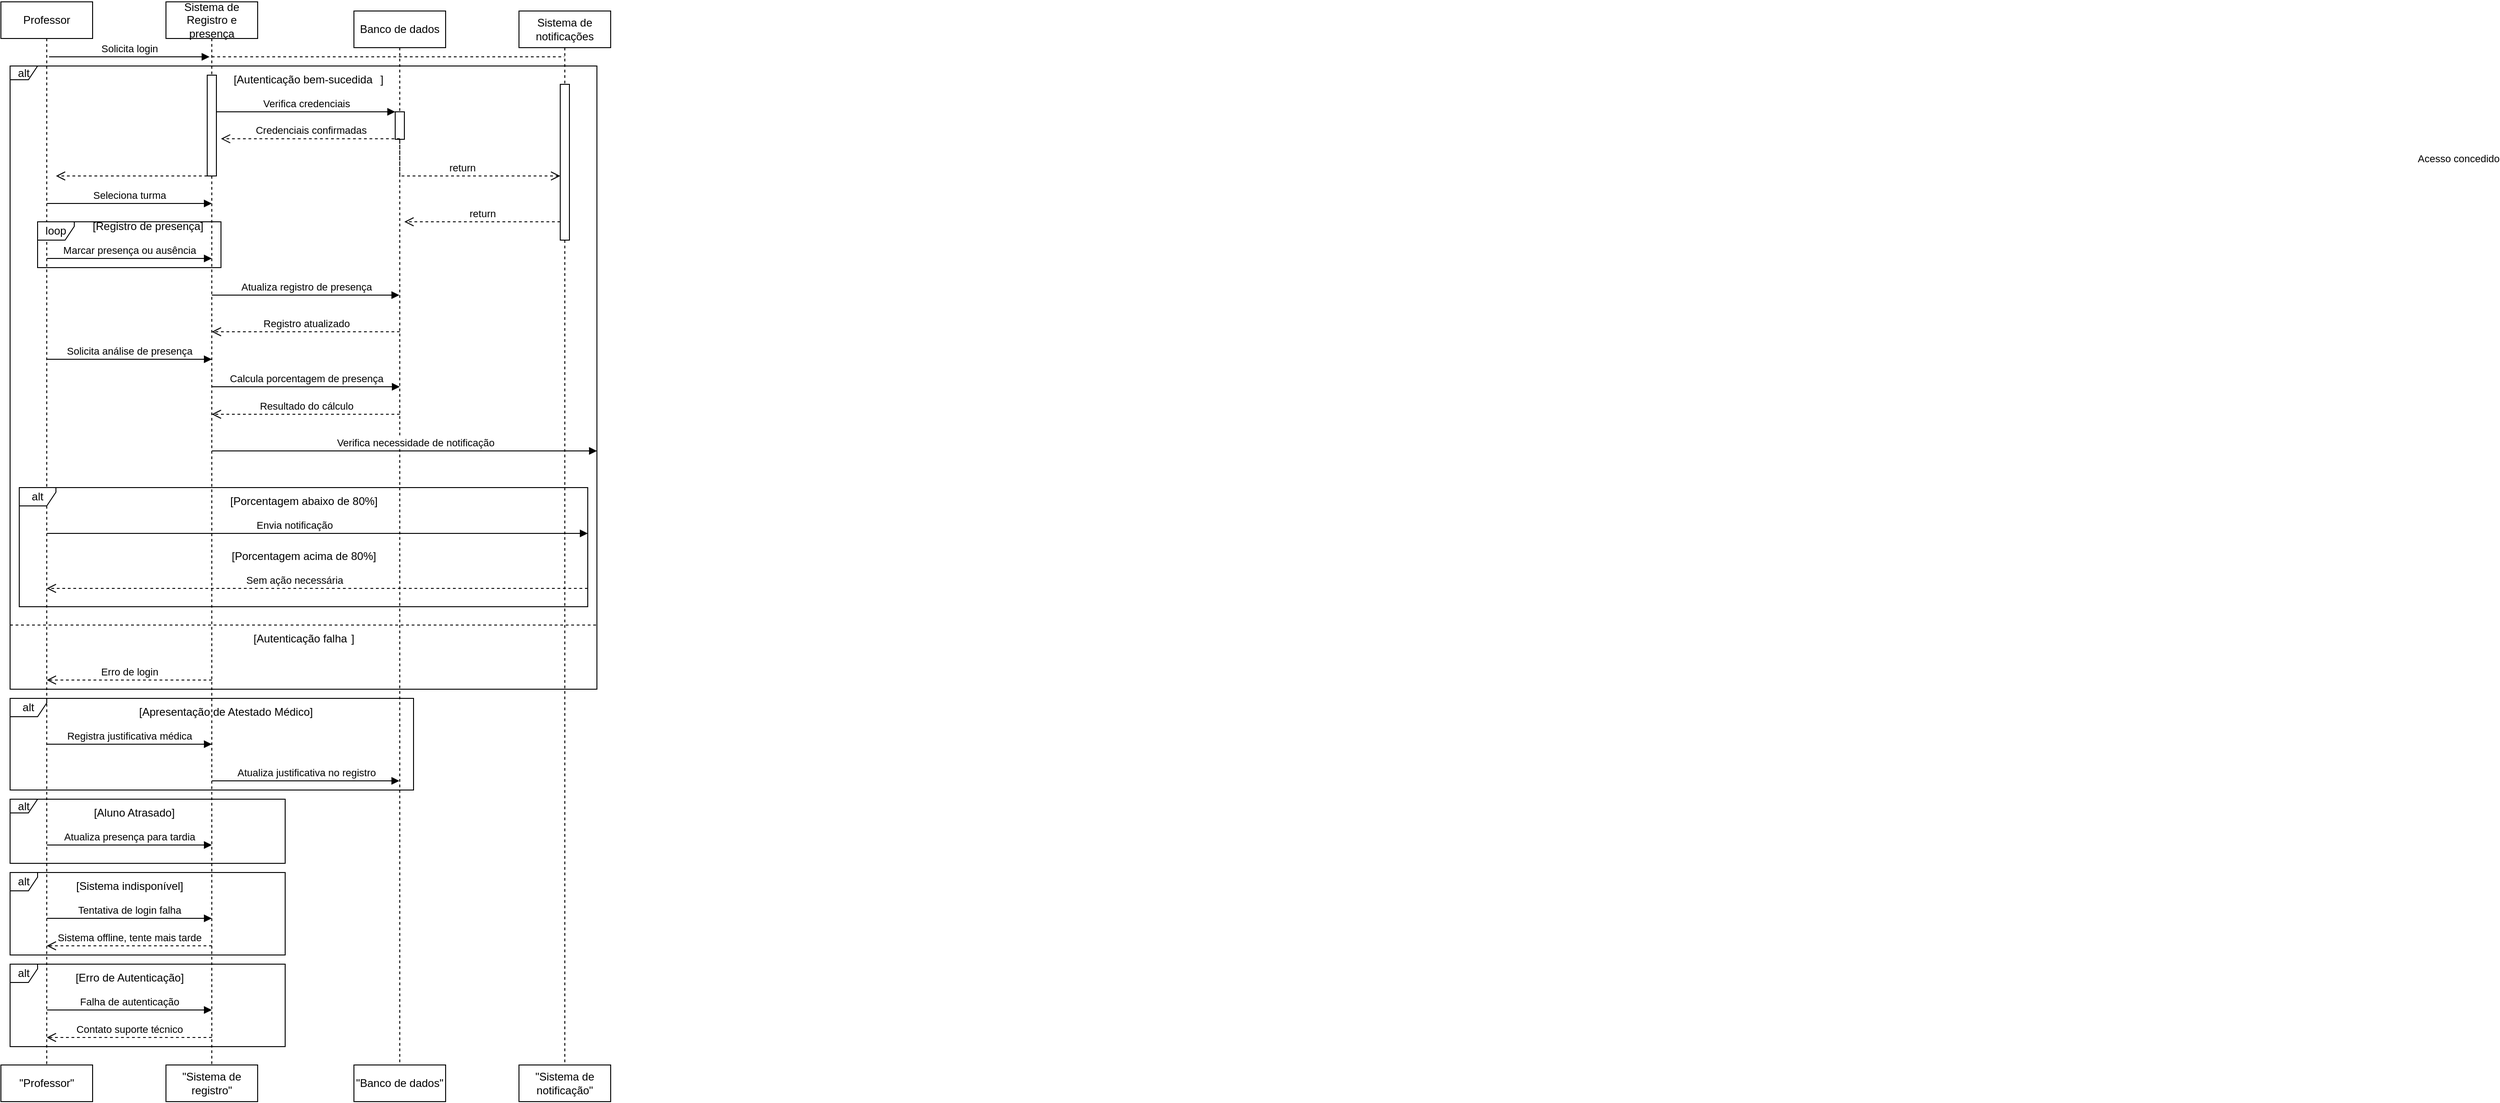 <mxfile version="24.3.1" type="github">
  <diagram name="Page-1" id="2YBvvXClWsGukQMizWep">
    <mxGraphModel dx="616" dy="328" grid="1" gridSize="10" guides="1" tooltips="1" connect="1" arrows="1" fold="1" page="1" pageScale="1" pageWidth="850" pageHeight="1100" math="0" shadow="0">
      <root>
        <mxCell id="0" />
        <mxCell id="1" parent="0" />
        <mxCell id="aM9ryv3xv72pqoxQDRHE-1" value="Professor" style="shape=umlLifeline;perimeter=lifelinePerimeter;whiteSpace=wrap;html=1;container=0;dropTarget=0;collapsible=0;recursiveResize=0;outlineConnect=0;portConstraint=eastwest;newEdgeStyle={&quot;edgeStyle&quot;:&quot;elbowEdgeStyle&quot;,&quot;elbow&quot;:&quot;vertical&quot;,&quot;curved&quot;:0,&quot;rounded&quot;:0};" parent="1" vertex="1">
          <mxGeometry x="40" y="40" width="100" height="1160" as="geometry" />
        </mxCell>
        <mxCell id="aM9ryv3xv72pqoxQDRHE-5" value="Sistema de Registro e presença" style="shape=umlLifeline;perimeter=lifelinePerimeter;whiteSpace=wrap;html=1;container=0;dropTarget=0;collapsible=0;recursiveResize=0;outlineConnect=0;portConstraint=eastwest;newEdgeStyle={&quot;edgeStyle&quot;:&quot;elbowEdgeStyle&quot;,&quot;elbow&quot;:&quot;vertical&quot;,&quot;curved&quot;:0,&quot;rounded&quot;:0};" parent="1" vertex="1">
          <mxGeometry x="220" y="40" width="100" height="1160" as="geometry" />
        </mxCell>
        <mxCell id="aM9ryv3xv72pqoxQDRHE-6" value="" style="html=1;points=[];perimeter=orthogonalPerimeter;outlineConnect=0;targetShapes=umlLifeline;portConstraint=eastwest;newEdgeStyle={&quot;edgeStyle&quot;:&quot;elbowEdgeStyle&quot;,&quot;elbow&quot;:&quot;vertical&quot;,&quot;curved&quot;:0,&quot;rounded&quot;:0};" parent="aM9ryv3xv72pqoxQDRHE-5" vertex="1">
          <mxGeometry x="45" y="80" width="10" height="110" as="geometry" />
        </mxCell>
        <mxCell id="aM9ryv3xv72pqoxQDRHE-7" value="Solicita login" style="html=1;verticalAlign=bottom;endArrow=block;edgeStyle=elbowEdgeStyle;elbow=vertical;curved=0;rounded=0;" parent="1" edge="1">
          <mxGeometry relative="1" as="geometry">
            <mxPoint x="92.5" y="100" as="sourcePoint" />
            <Array as="points">
              <mxPoint x="177.5" y="100" />
            </Array>
            <mxPoint x="267.5" y="100" as="targetPoint" />
          </mxGeometry>
        </mxCell>
        <mxCell id="60aS3CMGX_n7rRZTqISD-1" value="Banco de dados" style="shape=umlLifeline;perimeter=lifelinePerimeter;whiteSpace=wrap;html=1;container=0;dropTarget=0;collapsible=0;recursiveResize=0;outlineConnect=0;portConstraint=eastwest;newEdgeStyle={&quot;edgeStyle&quot;:&quot;elbowEdgeStyle&quot;,&quot;elbow&quot;:&quot;vertical&quot;,&quot;curved&quot;:0,&quot;rounded&quot;:0};" parent="1" vertex="1">
          <mxGeometry x="425" y="50" width="100" height="1150" as="geometry" />
        </mxCell>
        <mxCell id="60aS3CMGX_n7rRZTqISD-4" value="" style="html=1;points=[];perimeter=orthogonalPerimeter;outlineConnect=0;targetShapes=umlLifeline;portConstraint=eastwest;newEdgeStyle={&quot;edgeStyle&quot;:&quot;elbowEdgeStyle&quot;,&quot;elbow&quot;:&quot;vertical&quot;,&quot;curved&quot;:0,&quot;rounded&quot;:0};" parent="60aS3CMGX_n7rRZTqISD-1" vertex="1">
          <mxGeometry x="45" y="110" width="10" height="30" as="geometry" />
        </mxCell>
        <mxCell id="60aS3CMGX_n7rRZTqISD-5" value="Sistema de notificações" style="shape=umlLifeline;perimeter=lifelinePerimeter;whiteSpace=wrap;html=1;container=0;dropTarget=0;collapsible=0;recursiveResize=0;outlineConnect=0;portConstraint=eastwest;newEdgeStyle={&quot;edgeStyle&quot;:&quot;elbowEdgeStyle&quot;,&quot;elbow&quot;:&quot;vertical&quot;,&quot;curved&quot;:0,&quot;rounded&quot;:0};" parent="1" vertex="1">
          <mxGeometry x="605" y="50" width="100" height="1160" as="geometry" />
        </mxCell>
        <mxCell id="60aS3CMGX_n7rRZTqISD-6" value="" style="html=1;points=[];perimeter=orthogonalPerimeter;outlineConnect=0;targetShapes=umlLifeline;portConstraint=eastwest;newEdgeStyle={&quot;edgeStyle&quot;:&quot;elbowEdgeStyle&quot;,&quot;elbow&quot;:&quot;vertical&quot;,&quot;curved&quot;:0,&quot;rounded&quot;:0};" parent="60aS3CMGX_n7rRZTqISD-5" vertex="1">
          <mxGeometry x="45" y="80" width="10" height="170" as="geometry" />
        </mxCell>
        <mxCell id="60aS3CMGX_n7rRZTqISD-8" value="return" style="html=1;verticalAlign=bottom;endArrow=open;dashed=1;endSize=8;edgeStyle=elbowEdgeStyle;elbow=vertical;curved=0;rounded=0;" parent="1" source="60aS3CMGX_n7rRZTqISD-6" edge="1">
          <mxGeometry relative="1" as="geometry">
            <mxPoint x="480" y="280" as="targetPoint" />
            <Array as="points">
              <mxPoint x="575" y="280" />
            </Array>
          </mxGeometry>
        </mxCell>
        <mxCell id="60aS3CMGX_n7rRZTqISD-10" value="return" style="html=1;verticalAlign=bottom;endArrow=open;dashed=1;endSize=8;edgeStyle=elbowEdgeStyle;elbow=vertical;curved=0;rounded=0;" parent="1" source="60aS3CMGX_n7rRZTqISD-4" target="60aS3CMGX_n7rRZTqISD-6" edge="1">
          <mxGeometry relative="1" as="geometry">
            <mxPoint x="560" y="235" as="targetPoint" />
            <Array as="points">
              <mxPoint x="565" y="230" />
            </Array>
          </mxGeometry>
        </mxCell>
        <mxCell id="60aS3CMGX_n7rRZTqISD-14" value="" style="endArrow=none;dashed=1;html=1;rounded=0;" parent="1" source="aM9ryv3xv72pqoxQDRHE-5" target="60aS3CMGX_n7rRZTqISD-5" edge="1">
          <mxGeometry width="50" height="50" relative="1" as="geometry">
            <mxPoint x="300" y="130" as="sourcePoint" />
            <mxPoint x="350" y="80" as="targetPoint" />
            <Array as="points">
              <mxPoint x="350" y="100" />
              <mxPoint x="470" y="100" />
            </Array>
          </mxGeometry>
        </mxCell>
        <mxCell id="60aS3CMGX_n7rRZTqISD-15" value="Verifica credenciais" style="html=1;verticalAlign=bottom;endArrow=block;edgeStyle=elbowEdgeStyle;elbow=vertical;curved=0;rounded=0;" parent="1" source="aM9ryv3xv72pqoxQDRHE-6" edge="1" target="60aS3CMGX_n7rRZTqISD-4">
          <mxGeometry relative="1" as="geometry">
            <mxPoint x="280" y="150" as="sourcePoint" />
            <Array as="points">
              <mxPoint x="390" y="160" />
              <mxPoint x="355" y="150" />
            </Array>
            <mxPoint x="460" y="160" as="targetPoint" />
          </mxGeometry>
        </mxCell>
        <mxCell id="60aS3CMGX_n7rRZTqISD-16" value="Credenciais confirmadas" style="html=1;verticalAlign=bottom;endArrow=open;dashed=1;endSize=8;edgeStyle=elbowEdgeStyle;elbow=vertical;curved=0;rounded=0;" parent="1" edge="1">
          <mxGeometry relative="1" as="geometry">
            <mxPoint x="280" y="189.41" as="targetPoint" />
            <Array as="points">
              <mxPoint x="380" y="189.41" />
            </Array>
            <mxPoint x="475" y="189.41" as="sourcePoint" />
          </mxGeometry>
        </mxCell>
        <mxCell id="60aS3CMGX_n7rRZTqISD-17" value="Acesso concedido" style="html=1;verticalAlign=bottom;endArrow=open;dashed=1;endSize=8;edgeStyle=elbowEdgeStyle;elbow=vertical;curved=0;rounded=0;" parent="1" source="aM9ryv3xv72pqoxQDRHE-6" edge="1">
          <mxGeometry x="-1" y="-2455" relative="1" as="geometry">
            <mxPoint x="100" y="230" as="targetPoint" />
            <Array as="points">
              <mxPoint x="230" y="230" />
              <mxPoint x="120" y="210" />
            </Array>
            <mxPoint x="259.5" y="210" as="sourcePoint" />
            <mxPoint x="2455" y="2445" as="offset" />
          </mxGeometry>
        </mxCell>
        <mxCell id="W9O-gjuGux6550Dx2sIB-1" value="Seleciona turma" style="html=1;verticalAlign=bottom;endArrow=block;edgeStyle=elbowEdgeStyle;elbow=vertical;curved=0;rounded=0;" edge="1" parent="1" source="aM9ryv3xv72pqoxQDRHE-1">
          <mxGeometry relative="1" as="geometry">
            <mxPoint x="100" y="260" as="sourcePoint" />
            <Array as="points">
              <mxPoint x="185" y="260" />
            </Array>
            <mxPoint x="270" y="260" as="targetPoint" />
          </mxGeometry>
        </mxCell>
        <mxCell id="W9O-gjuGux6550Dx2sIB-5" value="alt" style="shape=umlFrame;whiteSpace=wrap;html=1;pointerEvents=0;width=30;height=15;" vertex="1" parent="1">
          <mxGeometry x="50" y="110" width="640" height="680" as="geometry" />
        </mxCell>
        <mxCell id="W9O-gjuGux6550Dx2sIB-7" value="loop" style="shape=umlFrame;whiteSpace=wrap;html=1;pointerEvents=0;width=40;height=20;" vertex="1" parent="1">
          <mxGeometry x="80" y="280" width="200" height="50" as="geometry" />
        </mxCell>
        <mxCell id="W9O-gjuGux6550Dx2sIB-8" value="[Registro de presença]" style="text;html=1;align=center;verticalAlign=middle;resizable=0;points=[];autosize=1;strokeColor=none;fillColor=none;" vertex="1" parent="1">
          <mxGeometry x="130" y="270" width="140" height="30" as="geometry" />
        </mxCell>
        <mxCell id="W9O-gjuGux6550Dx2sIB-9" value="Marcar presença ou ausência" style="html=1;verticalAlign=bottom;endArrow=block;edgeStyle=elbowEdgeStyle;elbow=vertical;curved=0;rounded=0;" edge="1" parent="1">
          <mxGeometry relative="1" as="geometry">
            <mxPoint x="90" y="320" as="sourcePoint" />
            <Array as="points">
              <mxPoint x="185" y="320" />
            </Array>
            <mxPoint x="270" y="320" as="targetPoint" />
            <mxPoint as="offset" />
          </mxGeometry>
        </mxCell>
        <mxCell id="W9O-gjuGux6550Dx2sIB-10" value="Atualiza registro de presença" style="html=1;verticalAlign=bottom;endArrow=block;edgeStyle=elbowEdgeStyle;elbow=vertical;curved=0;rounded=0;" edge="1" parent="1" target="60aS3CMGX_n7rRZTqISD-1">
          <mxGeometry relative="1" as="geometry">
            <mxPoint x="270" y="360" as="sourcePoint" />
            <Array as="points">
              <mxPoint x="365" y="360" />
            </Array>
            <mxPoint x="450" y="360" as="targetPoint" />
          </mxGeometry>
        </mxCell>
        <mxCell id="W9O-gjuGux6550Dx2sIB-11" value="Registro atualizado" style="html=1;verticalAlign=bottom;endArrow=open;dashed=1;endSize=8;edgeStyle=elbowEdgeStyle;elbow=vertical;curved=0;rounded=0;" edge="1" parent="1" target="aM9ryv3xv72pqoxQDRHE-5">
          <mxGeometry relative="1" as="geometry">
            <mxPoint x="280" y="400" as="targetPoint" />
            <Array as="points">
              <mxPoint x="380" y="400" />
            </Array>
            <mxPoint x="475" y="400" as="sourcePoint" />
          </mxGeometry>
        </mxCell>
        <mxCell id="W9O-gjuGux6550Dx2sIB-13" value="Solicita análise de presença" style="html=1;verticalAlign=bottom;endArrow=block;edgeStyle=elbowEdgeStyle;elbow=vertical;curved=0;rounded=0;" edge="1" parent="1">
          <mxGeometry relative="1" as="geometry">
            <mxPoint x="90" y="430" as="sourcePoint" />
            <Array as="points">
              <mxPoint x="185" y="430" />
            </Array>
            <mxPoint x="270" y="430" as="targetPoint" />
          </mxGeometry>
        </mxCell>
        <mxCell id="W9O-gjuGux6550Dx2sIB-15" value="Calcula porcentagem de presença" style="html=1;verticalAlign=bottom;endArrow=block;edgeStyle=elbowEdgeStyle;elbow=vertical;curved=0;rounded=0;" edge="1" parent="1">
          <mxGeometry relative="1" as="geometry">
            <mxPoint x="270" y="460" as="sourcePoint" />
            <Array as="points">
              <mxPoint x="365" y="460" />
            </Array>
            <mxPoint x="475" y="460" as="targetPoint" />
          </mxGeometry>
        </mxCell>
        <mxCell id="W9O-gjuGux6550Dx2sIB-16" value="Resultado do cálculo" style="html=1;verticalAlign=bottom;endArrow=open;dashed=1;endSize=8;edgeStyle=elbowEdgeStyle;elbow=vertical;curved=0;rounded=0;" edge="1" parent="1">
          <mxGeometry relative="1" as="geometry">
            <mxPoint x="270" y="490" as="targetPoint" />
            <Array as="points">
              <mxPoint x="380" y="490" />
            </Array>
            <mxPoint x="475" y="490" as="sourcePoint" />
          </mxGeometry>
        </mxCell>
        <mxCell id="W9O-gjuGux6550Dx2sIB-17" value="Verifica necessidade de notificação" style="html=1;verticalAlign=bottom;endArrow=block;edgeStyle=elbowEdgeStyle;elbow=vertical;curved=0;rounded=0;" edge="1" parent="1">
          <mxGeometry x="0.056" relative="1" as="geometry">
            <mxPoint x="270" y="530" as="sourcePoint" />
            <Array as="points">
              <mxPoint x="600" y="530" />
              <mxPoint x="365" y="530" />
            </Array>
            <mxPoint x="690" y="530" as="targetPoint" />
            <mxPoint as="offset" />
          </mxGeometry>
        </mxCell>
        <mxCell id="W9O-gjuGux6550Dx2sIB-18" value="alt" style="shape=umlFrame;whiteSpace=wrap;html=1;pointerEvents=0;width=40;height=20;" vertex="1" parent="1">
          <mxGeometry x="60" y="570" width="620" height="130" as="geometry" />
        </mxCell>
        <mxCell id="W9O-gjuGux6550Dx2sIB-19" value="[Porcentagem abaixo de 80%]" style="text;html=1;align=center;verticalAlign=middle;resizable=0;points=[];autosize=1;strokeColor=none;fillColor=none;" vertex="1" parent="1">
          <mxGeometry x="280" y="570" width="180" height="30" as="geometry" />
        </mxCell>
        <mxCell id="W9O-gjuGux6550Dx2sIB-27" value="[Porcentagem acima de 80%]" style="text;html=1;align=center;verticalAlign=middle;resizable=0;points=[];autosize=1;strokeColor=none;fillColor=none;" vertex="1" parent="1">
          <mxGeometry x="280" y="630" width="180" height="30" as="geometry" />
        </mxCell>
        <mxCell id="W9O-gjuGux6550Dx2sIB-28" value="Sem ação necessária" style="html=1;verticalAlign=bottom;endArrow=open;dashed=1;endSize=8;edgeStyle=elbowEdgeStyle;elbow=vertical;curved=0;rounded=0;exitX=1;exitY=0.846;exitDx=0;exitDy=0;exitPerimeter=0;" edge="1" parent="1" source="W9O-gjuGux6550Dx2sIB-18" target="aM9ryv3xv72pqoxQDRHE-1">
          <mxGeometry x="0.084" relative="1" as="geometry">
            <mxPoint x="240" y="680" as="targetPoint" />
            <Array as="points">
              <mxPoint x="350" y="680" />
            </Array>
            <mxPoint x="445" y="680" as="sourcePoint" />
            <mxPoint as="offset" />
          </mxGeometry>
        </mxCell>
        <mxCell id="W9O-gjuGux6550Dx2sIB-32" value="Envia notificação" style="html=1;verticalAlign=bottom;endArrow=block;edgeStyle=elbowEdgeStyle;elbow=vertical;curved=0;rounded=0;entryX=1;entryY=0.308;entryDx=0;entryDy=0;entryPerimeter=0;" edge="1" parent="1">
          <mxGeometry x="-0.085" relative="1" as="geometry">
            <mxPoint x="90" y="620" as="sourcePoint" />
            <Array as="points">
              <mxPoint x="420" y="620" />
              <mxPoint x="185" y="620" />
            </Array>
            <mxPoint x="680" y="620.04" as="targetPoint" />
            <mxPoint as="offset" />
          </mxGeometry>
        </mxCell>
        <mxCell id="W9O-gjuGux6550Dx2sIB-33" value="" style="endArrow=none;dashed=1;html=1;rounded=0;" edge="1" parent="1">
          <mxGeometry width="50" height="50" relative="1" as="geometry">
            <mxPoint x="50" y="720" as="sourcePoint" />
            <mxPoint x="690" y="720" as="targetPoint" />
            <Array as="points">
              <mxPoint x="130" y="720" />
              <mxPoint x="250" y="720" />
            </Array>
          </mxGeometry>
        </mxCell>
        <mxCell id="W9O-gjuGux6550Dx2sIB-34" value="[Autenticação falha&lt;span style=&quot;white-space: pre;&quot;&gt;&#x9;&lt;/span&gt;]" style="text;html=1;align=center;verticalAlign=middle;resizable=0;points=[];autosize=1;strokeColor=none;fillColor=none;" vertex="1" parent="1">
          <mxGeometry x="305" y="720" width="130" height="30" as="geometry" />
        </mxCell>
        <mxCell id="W9O-gjuGux6550Dx2sIB-35" value="Erro de login" style="html=1;verticalAlign=bottom;endArrow=open;dashed=1;endSize=8;edgeStyle=elbowEdgeStyle;elbow=vertical;curved=0;rounded=0;" edge="1" parent="1">
          <mxGeometry relative="1" as="geometry">
            <mxPoint x="90" y="780" as="targetPoint" />
            <Array as="points" />
            <mxPoint x="270" y="780" as="sourcePoint" />
            <mxPoint as="offset" />
          </mxGeometry>
        </mxCell>
        <mxCell id="W9O-gjuGux6550Dx2sIB-36" value="alt" style="shape=umlFrame;whiteSpace=wrap;html=1;pointerEvents=0;width=40;height=20;" vertex="1" parent="1">
          <mxGeometry x="50" y="800" width="440" height="100" as="geometry" />
        </mxCell>
        <mxCell id="W9O-gjuGux6550Dx2sIB-37" value="[Apresentação de Atestado Médico]" style="text;html=1;align=center;verticalAlign=middle;resizable=0;points=[];autosize=1;strokeColor=none;fillColor=none;" vertex="1" parent="1">
          <mxGeometry x="180" y="800" width="210" height="30" as="geometry" />
        </mxCell>
        <mxCell id="W9O-gjuGux6550Dx2sIB-38" value="Registra justificativa médica" style="html=1;verticalAlign=bottom;endArrow=block;edgeStyle=elbowEdgeStyle;elbow=vertical;curved=0;rounded=0;" edge="1" parent="1">
          <mxGeometry relative="1" as="geometry">
            <mxPoint x="90" y="850" as="sourcePoint" />
            <Array as="points">
              <mxPoint x="185" y="850" />
            </Array>
            <mxPoint x="270" y="850" as="targetPoint" />
          </mxGeometry>
        </mxCell>
        <mxCell id="W9O-gjuGux6550Dx2sIB-39" value="Atualiza justificativa no registro" style="html=1;verticalAlign=bottom;endArrow=block;edgeStyle=elbowEdgeStyle;elbow=vertical;curved=0;rounded=0;" edge="1" parent="1" target="60aS3CMGX_n7rRZTqISD-1">
          <mxGeometry relative="1" as="geometry">
            <mxPoint x="270" y="890" as="sourcePoint" />
            <Array as="points">
              <mxPoint x="365" y="890" />
            </Array>
            <mxPoint x="450" y="890" as="targetPoint" />
          </mxGeometry>
        </mxCell>
        <mxCell id="W9O-gjuGux6550Dx2sIB-40" value="alt" style="shape=umlFrame;whiteSpace=wrap;html=1;pointerEvents=0;width=30;height=15;" vertex="1" parent="1">
          <mxGeometry x="50" y="910" width="300" height="70" as="geometry" />
        </mxCell>
        <mxCell id="W9O-gjuGux6550Dx2sIB-41" value="[Aluno Atrasado]" style="text;html=1;align=center;verticalAlign=middle;resizable=0;points=[];autosize=1;strokeColor=none;fillColor=none;" vertex="1" parent="1">
          <mxGeometry x="130" y="910" width="110" height="30" as="geometry" />
        </mxCell>
        <mxCell id="W9O-gjuGux6550Dx2sIB-43" value="Atualiza presença para tardia" style="html=1;verticalAlign=bottom;endArrow=block;edgeStyle=elbowEdgeStyle;elbow=vertical;curved=0;rounded=0;" edge="1" parent="1">
          <mxGeometry relative="1" as="geometry">
            <mxPoint x="90" y="960" as="sourcePoint" />
            <Array as="points">
              <mxPoint x="190" y="960" />
            </Array>
            <mxPoint x="270" y="960" as="targetPoint" />
            <mxPoint as="offset" />
          </mxGeometry>
        </mxCell>
        <mxCell id="W9O-gjuGux6550Dx2sIB-45" value="alt" style="shape=umlFrame;whiteSpace=wrap;html=1;pointerEvents=0;width=30;height=20;" vertex="1" parent="1">
          <mxGeometry x="50" y="990" width="300" height="90" as="geometry" />
        </mxCell>
        <mxCell id="W9O-gjuGux6550Dx2sIB-46" value="[Sistema indisponível]" style="text;html=1;align=center;verticalAlign=middle;resizable=0;points=[];autosize=1;strokeColor=none;fillColor=none;" vertex="1" parent="1">
          <mxGeometry x="110" y="990" width="140" height="30" as="geometry" />
        </mxCell>
        <mxCell id="W9O-gjuGux6550Dx2sIB-48" value="Tentativa de login falha" style="html=1;verticalAlign=bottom;endArrow=block;edgeStyle=elbowEdgeStyle;elbow=vertical;curved=0;rounded=0;" edge="1" parent="1">
          <mxGeometry relative="1" as="geometry">
            <mxPoint x="90" y="1040" as="sourcePoint" />
            <Array as="points">
              <mxPoint x="190" y="1040" />
            </Array>
            <mxPoint x="270" y="1040" as="targetPoint" />
            <mxPoint as="offset" />
          </mxGeometry>
        </mxCell>
        <mxCell id="W9O-gjuGux6550Dx2sIB-50" value="Sistema offline, tente mais tarde" style="html=1;verticalAlign=bottom;endArrow=open;dashed=1;endSize=8;edgeStyle=elbowEdgeStyle;elbow=vertical;curved=0;rounded=0;" edge="1" parent="1">
          <mxGeometry relative="1" as="geometry">
            <mxPoint x="90" y="1070" as="targetPoint" />
            <Array as="points" />
            <mxPoint x="270" y="1070" as="sourcePoint" />
            <mxPoint as="offset" />
          </mxGeometry>
        </mxCell>
        <mxCell id="W9O-gjuGux6550Dx2sIB-51" value="alt" style="shape=umlFrame;whiteSpace=wrap;html=1;pointerEvents=0;width=30;height=20;" vertex="1" parent="1">
          <mxGeometry x="50" y="1090" width="300" height="90" as="geometry" />
        </mxCell>
        <mxCell id="W9O-gjuGux6550Dx2sIB-52" value="[Erro de Autenticação]" style="text;html=1;align=center;verticalAlign=middle;resizable=0;points=[];autosize=1;strokeColor=none;fillColor=none;" vertex="1" parent="1">
          <mxGeometry x="110" y="1090" width="140" height="30" as="geometry" />
        </mxCell>
        <mxCell id="W9O-gjuGux6550Dx2sIB-54" value="Falha de autenticação" style="html=1;verticalAlign=bottom;endArrow=block;edgeStyle=elbowEdgeStyle;elbow=vertical;curved=0;rounded=0;" edge="1" parent="1">
          <mxGeometry relative="1" as="geometry">
            <mxPoint x="90" y="1140" as="sourcePoint" />
            <Array as="points">
              <mxPoint x="190" y="1140" />
            </Array>
            <mxPoint x="270" y="1140" as="targetPoint" />
            <mxPoint as="offset" />
          </mxGeometry>
        </mxCell>
        <mxCell id="W9O-gjuGux6550Dx2sIB-55" value="Contato suporte técnico" style="html=1;verticalAlign=bottom;endArrow=open;dashed=1;endSize=8;edgeStyle=elbowEdgeStyle;elbow=vertical;curved=0;rounded=0;" edge="1" parent="1">
          <mxGeometry relative="1" as="geometry">
            <mxPoint x="90" y="1170" as="targetPoint" />
            <Array as="points" />
            <mxPoint x="270" y="1170" as="sourcePoint" />
            <mxPoint as="offset" />
          </mxGeometry>
        </mxCell>
        <mxCell id="W9O-gjuGux6550Dx2sIB-56" value="&quot;Professor&quot;" style="shape=umlLifeline;perimeter=lifelinePerimeter;whiteSpace=wrap;html=1;container=0;dropTarget=0;collapsible=0;recursiveResize=0;outlineConnect=0;portConstraint=eastwest;newEdgeStyle={&quot;edgeStyle&quot;:&quot;elbowEdgeStyle&quot;,&quot;elbow&quot;:&quot;vertical&quot;,&quot;curved&quot;:0,&quot;rounded&quot;:0};" vertex="1" parent="1">
          <mxGeometry x="40" y="1200" width="100" height="40" as="geometry" />
        </mxCell>
        <mxCell id="W9O-gjuGux6550Dx2sIB-59" value="&quot;Sistema de registro&quot;" style="shape=umlLifeline;perimeter=lifelinePerimeter;whiteSpace=wrap;html=1;container=0;dropTarget=0;collapsible=0;recursiveResize=0;outlineConnect=0;portConstraint=eastwest;newEdgeStyle={&quot;edgeStyle&quot;:&quot;elbowEdgeStyle&quot;,&quot;elbow&quot;:&quot;vertical&quot;,&quot;curved&quot;:0,&quot;rounded&quot;:0};" vertex="1" parent="1">
          <mxGeometry x="220" y="1200" width="100" height="40" as="geometry" />
        </mxCell>
        <mxCell id="W9O-gjuGux6550Dx2sIB-60" value="&quot;Banco de dados&quot;" style="shape=umlLifeline;perimeter=lifelinePerimeter;whiteSpace=wrap;html=1;container=0;dropTarget=0;collapsible=0;recursiveResize=0;outlineConnect=0;portConstraint=eastwest;newEdgeStyle={&quot;edgeStyle&quot;:&quot;elbowEdgeStyle&quot;,&quot;elbow&quot;:&quot;vertical&quot;,&quot;curved&quot;:0,&quot;rounded&quot;:0};" vertex="1" parent="1">
          <mxGeometry x="425" y="1200" width="100" height="40" as="geometry" />
        </mxCell>
        <mxCell id="W9O-gjuGux6550Dx2sIB-61" value="&quot;Sistema de notificação&quot;" style="shape=umlLifeline;perimeter=lifelinePerimeter;whiteSpace=wrap;html=1;container=0;dropTarget=0;collapsible=0;recursiveResize=0;outlineConnect=0;portConstraint=eastwest;newEdgeStyle={&quot;edgeStyle&quot;:&quot;elbowEdgeStyle&quot;,&quot;elbow&quot;:&quot;vertical&quot;,&quot;curved&quot;:0,&quot;rounded&quot;:0};" vertex="1" parent="1">
          <mxGeometry x="605" y="1200" width="100" height="40" as="geometry" />
        </mxCell>
        <mxCell id="W9O-gjuGux6550Dx2sIB-63" value="[Autenticação bem-sucedida&lt;span style=&quot;white-space: pre;&quot;&gt;&#x9;&lt;/span&gt;]" style="text;html=1;align=center;verticalAlign=middle;resizable=0;points=[];autosize=1;strokeColor=none;fillColor=none;" vertex="1" parent="1">
          <mxGeometry x="280" y="110" width="190" height="30" as="geometry" />
        </mxCell>
      </root>
    </mxGraphModel>
  </diagram>
</mxfile>
